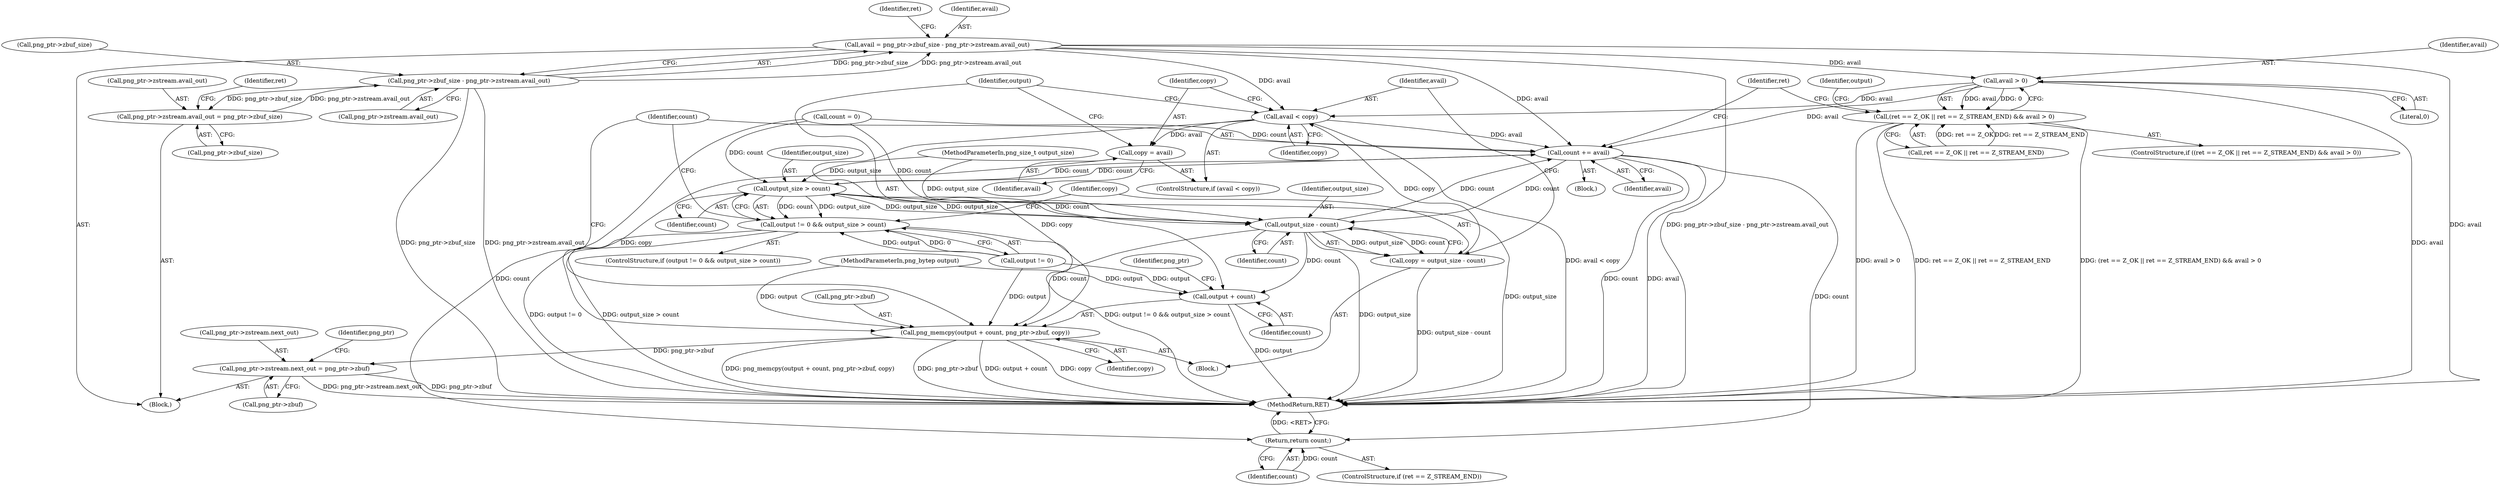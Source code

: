 digraph "1_Chrome_4cf106cdb83dd6b35d3b26d06cc67d1d2d99041e@integer" {
"1000165" [label="(Call,avail = png_ptr->zbuf_size - png_ptr->zstream.avail_out)"];
"1000167" [label="(Call,png_ptr->zbuf_size - png_ptr->zstream.avail_out)"];
"1000148" [label="(Call,png_ptr->zstream.avail_out = png_ptr->zbuf_size)"];
"1000185" [label="(Call,avail > 0)"];
"1000177" [label="(Call,(ret == Z_OK || ret == Z_STREAM_END) && avail > 0)"];
"1000205" [label="(Call,avail < copy)"];
"1000208" [label="(Call,copy = avail)"];
"1000211" [label="(Call,png_memcpy(output + count, png_ptr->zbuf, copy))"];
"1000139" [label="(Call,png_ptr->zstream.next_out = png_ptr->zbuf)"];
"1000219" [label="(Call,count += avail)"];
"1000194" [label="(Call,output_size > count)"];
"1000190" [label="(Call,output != 0 && output_size > count)"];
"1000201" [label="(Call,output_size - count)"];
"1000199" [label="(Call,copy = output_size - count)"];
"1000212" [label="(Call,output + count)"];
"1000243" [label="(Return,return count;)"];
"1000206" [label="(Identifier,avail)"];
"1000189" [label="(ControlStructure,if (output != 0 && output_size > count))"];
"1000111" [label="(MethodParameterIn,png_bytep output)"];
"1000220" [label="(Identifier,count)"];
"1000219" [label="(Call,count += avail)"];
"1000244" [label="(Identifier,count)"];
"1000204" [label="(ControlStructure,if (avail < copy))"];
"1000199" [label="(Call,copy = output_size - count)"];
"1000145" [label="(Call,png_ptr->zbuf)"];
"1000243" [label="(Return,return count;)"];
"1000151" [label="(Identifier,png_ptr)"];
"1000299" [label="(MethodReturn,RET)"];
"1000221" [label="(Identifier,avail)"];
"1000197" [label="(Block,)"];
"1000136" [label="(Block,)"];
"1000167" [label="(Call,png_ptr->zbuf_size - png_ptr->zstream.avail_out)"];
"1000115" [label="(Call,count = 0)"];
"1000180" [label="(Identifier,ret)"];
"1000194" [label="(Call,output_size > count)"];
"1000166" [label="(Identifier,avail)"];
"1000196" [label="(Identifier,count)"];
"1000212" [label="(Call,output + count)"];
"1000205" [label="(Call,avail < copy)"];
"1000213" [label="(Identifier,output)"];
"1000178" [label="(Call,ret == Z_OK || ret == Z_STREAM_END)"];
"1000207" [label="(Identifier,copy)"];
"1000191" [label="(Call,output != 0)"];
"1000190" [label="(Call,output != 0 && output_size > count)"];
"1000186" [label="(Identifier,avail)"];
"1000208" [label="(Call,copy = avail)"];
"1000168" [label="(Call,png_ptr->zbuf_size)"];
"1000187" [label="(Literal,0)"];
"1000176" [label="(ControlStructure,if ((ret == Z_OK || ret == Z_STREAM_END) && avail > 0))"];
"1000211" [label="(Call,png_memcpy(output + count, png_ptr->zbuf, copy))"];
"1000112" [label="(MethodParameterIn,png_size_t output_size)"];
"1000200" [label="(Identifier,copy)"];
"1000216" [label="(Identifier,png_ptr)"];
"1000165" [label="(Call,avail = png_ptr->zbuf_size - png_ptr->zstream.avail_out)"];
"1000149" [label="(Call,png_ptr->zstream.avail_out)"];
"1000224" [label="(Identifier,ret)"];
"1000239" [label="(ControlStructure,if (ret == Z_STREAM_END))"];
"1000192" [label="(Identifier,output)"];
"1000158" [label="(Identifier,ret)"];
"1000210" [label="(Identifier,avail)"];
"1000195" [label="(Identifier,output_size)"];
"1000218" [label="(Identifier,copy)"];
"1000185" [label="(Call,avail > 0)"];
"1000214" [label="(Identifier,count)"];
"1000201" [label="(Call,output_size - count)"];
"1000203" [label="(Identifier,count)"];
"1000177" [label="(Call,(ret == Z_OK || ret == Z_STREAM_END) && avail > 0)"];
"1000209" [label="(Identifier,copy)"];
"1000148" [label="(Call,png_ptr->zstream.avail_out = png_ptr->zbuf_size)"];
"1000171" [label="(Call,png_ptr->zstream.avail_out)"];
"1000139" [label="(Call,png_ptr->zstream.next_out = png_ptr->zbuf)"];
"1000154" [label="(Call,png_ptr->zbuf_size)"];
"1000202" [label="(Identifier,output_size)"];
"1000215" [label="(Call,png_ptr->zbuf)"];
"1000140" [label="(Call,png_ptr->zstream.next_out)"];
"1000188" [label="(Block,)"];
"1000165" -> "1000136"  [label="AST: "];
"1000165" -> "1000167"  [label="CFG: "];
"1000166" -> "1000165"  [label="AST: "];
"1000167" -> "1000165"  [label="AST: "];
"1000180" -> "1000165"  [label="CFG: "];
"1000165" -> "1000299"  [label="DDG: png_ptr->zbuf_size - png_ptr->zstream.avail_out"];
"1000165" -> "1000299"  [label="DDG: avail"];
"1000167" -> "1000165"  [label="DDG: png_ptr->zbuf_size"];
"1000167" -> "1000165"  [label="DDG: png_ptr->zstream.avail_out"];
"1000165" -> "1000185"  [label="DDG: avail"];
"1000165" -> "1000205"  [label="DDG: avail"];
"1000165" -> "1000219"  [label="DDG: avail"];
"1000167" -> "1000171"  [label="CFG: "];
"1000168" -> "1000167"  [label="AST: "];
"1000171" -> "1000167"  [label="AST: "];
"1000167" -> "1000299"  [label="DDG: png_ptr->zbuf_size"];
"1000167" -> "1000299"  [label="DDG: png_ptr->zstream.avail_out"];
"1000167" -> "1000148"  [label="DDG: png_ptr->zbuf_size"];
"1000148" -> "1000167"  [label="DDG: png_ptr->zstream.avail_out"];
"1000148" -> "1000136"  [label="AST: "];
"1000148" -> "1000154"  [label="CFG: "];
"1000149" -> "1000148"  [label="AST: "];
"1000154" -> "1000148"  [label="AST: "];
"1000158" -> "1000148"  [label="CFG: "];
"1000185" -> "1000177"  [label="AST: "];
"1000185" -> "1000187"  [label="CFG: "];
"1000186" -> "1000185"  [label="AST: "];
"1000187" -> "1000185"  [label="AST: "];
"1000177" -> "1000185"  [label="CFG: "];
"1000185" -> "1000299"  [label="DDG: avail"];
"1000185" -> "1000177"  [label="DDG: avail"];
"1000185" -> "1000177"  [label="DDG: 0"];
"1000185" -> "1000205"  [label="DDG: avail"];
"1000185" -> "1000219"  [label="DDG: avail"];
"1000177" -> "1000176"  [label="AST: "];
"1000177" -> "1000178"  [label="CFG: "];
"1000178" -> "1000177"  [label="AST: "];
"1000192" -> "1000177"  [label="CFG: "];
"1000224" -> "1000177"  [label="CFG: "];
"1000177" -> "1000299"  [label="DDG: avail > 0"];
"1000177" -> "1000299"  [label="DDG: ret == Z_OK || ret == Z_STREAM_END"];
"1000177" -> "1000299"  [label="DDG: (ret == Z_OK || ret == Z_STREAM_END) && avail > 0"];
"1000178" -> "1000177"  [label="DDG: ret == Z_OK"];
"1000178" -> "1000177"  [label="DDG: ret == Z_STREAM_END"];
"1000205" -> "1000204"  [label="AST: "];
"1000205" -> "1000207"  [label="CFG: "];
"1000206" -> "1000205"  [label="AST: "];
"1000207" -> "1000205"  [label="AST: "];
"1000209" -> "1000205"  [label="CFG: "];
"1000213" -> "1000205"  [label="CFG: "];
"1000205" -> "1000299"  [label="DDG: avail < copy"];
"1000199" -> "1000205"  [label="DDG: copy"];
"1000205" -> "1000208"  [label="DDG: avail"];
"1000205" -> "1000211"  [label="DDG: copy"];
"1000205" -> "1000219"  [label="DDG: avail"];
"1000208" -> "1000204"  [label="AST: "];
"1000208" -> "1000210"  [label="CFG: "];
"1000209" -> "1000208"  [label="AST: "];
"1000210" -> "1000208"  [label="AST: "];
"1000213" -> "1000208"  [label="CFG: "];
"1000208" -> "1000211"  [label="DDG: copy"];
"1000211" -> "1000197"  [label="AST: "];
"1000211" -> "1000218"  [label="CFG: "];
"1000212" -> "1000211"  [label="AST: "];
"1000215" -> "1000211"  [label="AST: "];
"1000218" -> "1000211"  [label="AST: "];
"1000220" -> "1000211"  [label="CFG: "];
"1000211" -> "1000299"  [label="DDG: output + count"];
"1000211" -> "1000299"  [label="DDG: copy"];
"1000211" -> "1000299"  [label="DDG: png_memcpy(output + count, png_ptr->zbuf, copy)"];
"1000211" -> "1000299"  [label="DDG: png_ptr->zbuf"];
"1000211" -> "1000139"  [label="DDG: png_ptr->zbuf"];
"1000191" -> "1000211"  [label="DDG: output"];
"1000111" -> "1000211"  [label="DDG: output"];
"1000201" -> "1000211"  [label="DDG: count"];
"1000139" -> "1000136"  [label="AST: "];
"1000139" -> "1000145"  [label="CFG: "];
"1000140" -> "1000139"  [label="AST: "];
"1000145" -> "1000139"  [label="AST: "];
"1000151" -> "1000139"  [label="CFG: "];
"1000139" -> "1000299"  [label="DDG: png_ptr->zstream.next_out"];
"1000139" -> "1000299"  [label="DDG: png_ptr->zbuf"];
"1000219" -> "1000188"  [label="AST: "];
"1000219" -> "1000221"  [label="CFG: "];
"1000220" -> "1000219"  [label="AST: "];
"1000221" -> "1000219"  [label="AST: "];
"1000224" -> "1000219"  [label="CFG: "];
"1000219" -> "1000299"  [label="DDG: avail"];
"1000219" -> "1000299"  [label="DDG: count"];
"1000219" -> "1000194"  [label="DDG: count"];
"1000219" -> "1000201"  [label="DDG: count"];
"1000194" -> "1000219"  [label="DDG: count"];
"1000115" -> "1000219"  [label="DDG: count"];
"1000201" -> "1000219"  [label="DDG: count"];
"1000219" -> "1000243"  [label="DDG: count"];
"1000194" -> "1000190"  [label="AST: "];
"1000194" -> "1000196"  [label="CFG: "];
"1000195" -> "1000194"  [label="AST: "];
"1000196" -> "1000194"  [label="AST: "];
"1000190" -> "1000194"  [label="CFG: "];
"1000194" -> "1000299"  [label="DDG: output_size"];
"1000194" -> "1000190"  [label="DDG: output_size"];
"1000194" -> "1000190"  [label="DDG: count"];
"1000201" -> "1000194"  [label="DDG: output_size"];
"1000112" -> "1000194"  [label="DDG: output_size"];
"1000115" -> "1000194"  [label="DDG: count"];
"1000194" -> "1000201"  [label="DDG: output_size"];
"1000194" -> "1000201"  [label="DDG: count"];
"1000190" -> "1000189"  [label="AST: "];
"1000190" -> "1000191"  [label="CFG: "];
"1000191" -> "1000190"  [label="AST: "];
"1000200" -> "1000190"  [label="CFG: "];
"1000220" -> "1000190"  [label="CFG: "];
"1000190" -> "1000299"  [label="DDG: output_size > count"];
"1000190" -> "1000299"  [label="DDG: output != 0 && output_size > count"];
"1000190" -> "1000299"  [label="DDG: output != 0"];
"1000191" -> "1000190"  [label="DDG: output"];
"1000191" -> "1000190"  [label="DDG: 0"];
"1000201" -> "1000199"  [label="AST: "];
"1000201" -> "1000203"  [label="CFG: "];
"1000202" -> "1000201"  [label="AST: "];
"1000203" -> "1000201"  [label="AST: "];
"1000199" -> "1000201"  [label="CFG: "];
"1000201" -> "1000299"  [label="DDG: output_size"];
"1000201" -> "1000199"  [label="DDG: output_size"];
"1000201" -> "1000199"  [label="DDG: count"];
"1000112" -> "1000201"  [label="DDG: output_size"];
"1000115" -> "1000201"  [label="DDG: count"];
"1000201" -> "1000212"  [label="DDG: count"];
"1000199" -> "1000197"  [label="AST: "];
"1000200" -> "1000199"  [label="AST: "];
"1000206" -> "1000199"  [label="CFG: "];
"1000199" -> "1000299"  [label="DDG: output_size - count"];
"1000212" -> "1000214"  [label="CFG: "];
"1000213" -> "1000212"  [label="AST: "];
"1000214" -> "1000212"  [label="AST: "];
"1000216" -> "1000212"  [label="CFG: "];
"1000212" -> "1000299"  [label="DDG: output"];
"1000191" -> "1000212"  [label="DDG: output"];
"1000111" -> "1000212"  [label="DDG: output"];
"1000243" -> "1000239"  [label="AST: "];
"1000243" -> "1000244"  [label="CFG: "];
"1000244" -> "1000243"  [label="AST: "];
"1000299" -> "1000243"  [label="CFG: "];
"1000243" -> "1000299"  [label="DDG: <RET>"];
"1000244" -> "1000243"  [label="DDG: count"];
"1000115" -> "1000243"  [label="DDG: count"];
}
